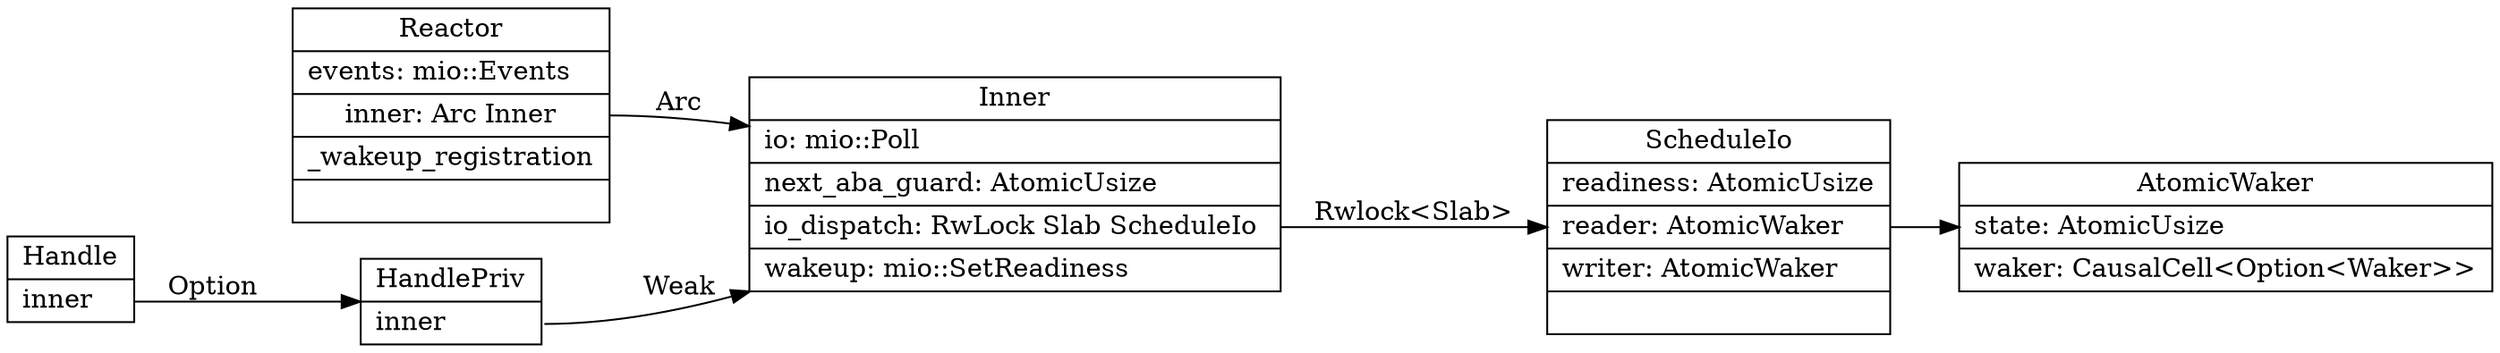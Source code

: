 digraph reactor_park_struct {
  node[shape=box;];
  newrank=true;
  rankdir=LR;

  Reactor [
    shape="record";
    label="{{
      Reactor |
      events: mio::Events\l|
      <inner> inner: Arc Inner|
      _wakeup_registration|
    }}";
  ];

  Inner[
    shape="record";
    label="{{
      Inner|
      io:  mio::Poll\l|
      next_aba_guard: AtomicUsize\l|
      <scheduleio> io_dispatch: RwLock Slab ScheduleIo \l|
      wakeup: mio::SetReadiness\l
    }}";
  ];

  Handle [
    shape="record";
    label="{{
      Handle |
      <inner> inner \l
    }}";
  ];

  HandlePriv[
    shape="record";
    label="{{
      HandlePriv|
      <inner> inner \l
    }}";
  ];

  ScheduleIo[
    shape="record";
    label="{{
      ScheduleIo|
      readiness: AtomicUsize\l|
      <r>reader: AtomicWaker\l|
      <w>writer: AtomicWaker\l|
    }}";
  ]

  AtomicWaker [
    shape="record";
    label="{{
      AtomicWaker |
      state: AtomicUsize\l|
      waker: CausalCell\<Option\<Waker\>\>\l
    }}";
  ]

  Handle:inner -> HandlePriv[label="Option"];
  HandlePriv:inner -> Inner[label="Weak"];
  Reactor:inner -> Inner[label="Arc"];
  Inner:scheduleio -> ScheduleIo[label="Rwlock\<Slab\>"];
  {ScheduleIo:r, ScheduleIo:w} -> AtomicWaker;
}
